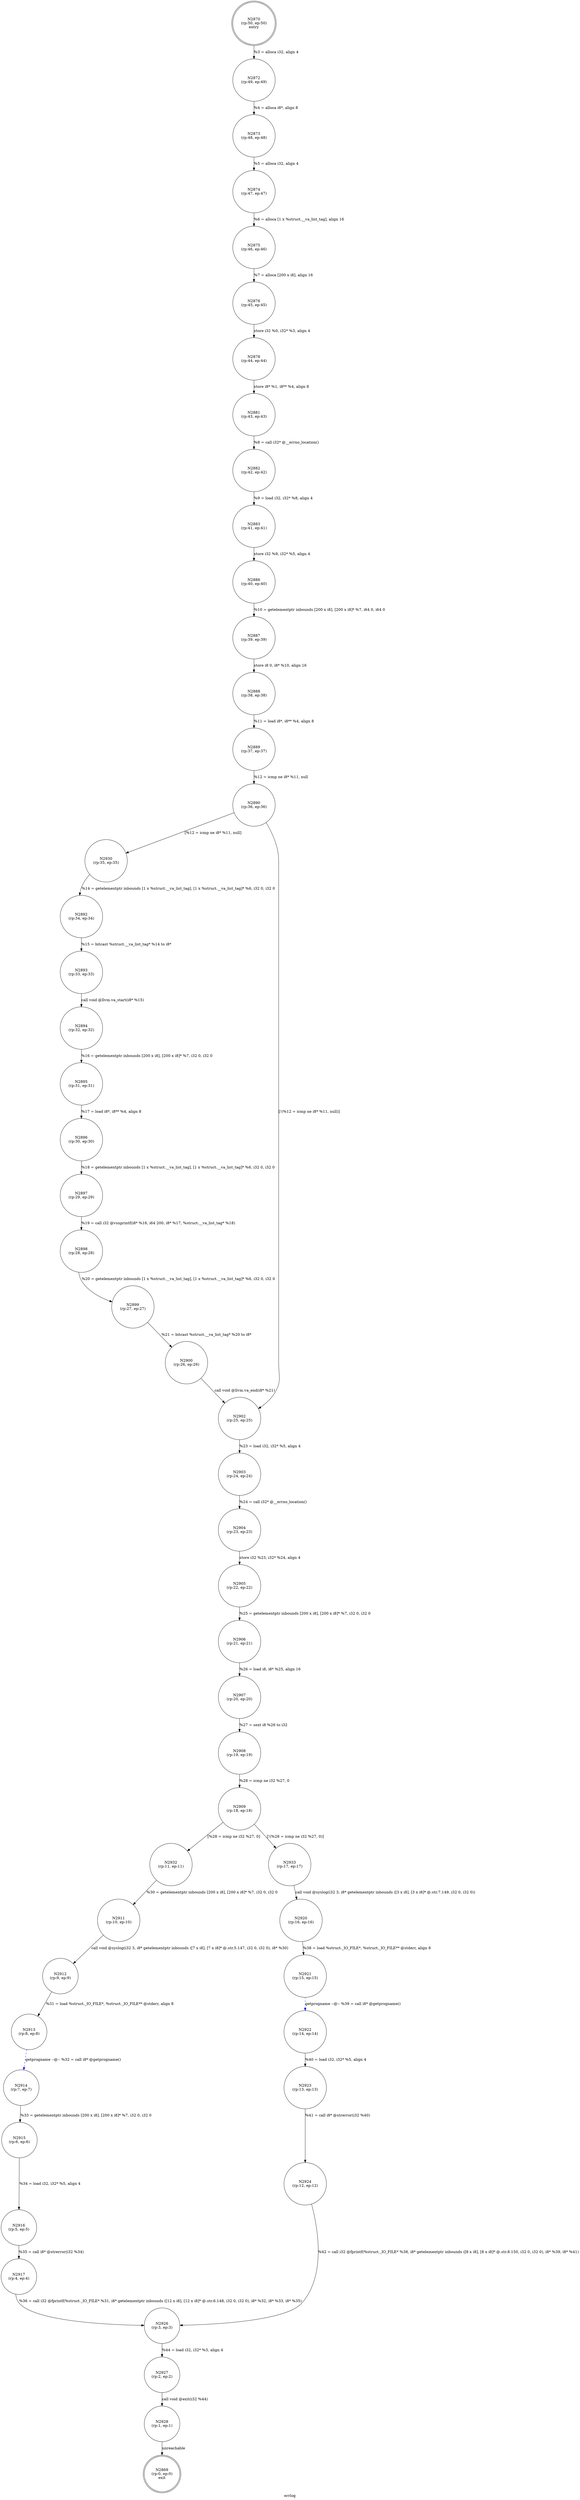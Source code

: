digraph errlog {
label="errlog"
2869 [label="N2869\n(rp:0, ep:0)\nexit", shape="doublecircle"]
2870 [label="N2870\n(rp:50, ep:50)\nentry", shape="doublecircle"]
2870 -> 2872 [label="%3 = alloca i32, align 4"]
2872 [label="N2872\n(rp:49, ep:49)", shape="circle"]
2872 -> 2873 [label="%4 = alloca i8*, align 8"]
2873 [label="N2873\n(rp:48, ep:48)", shape="circle"]
2873 -> 2874 [label="%5 = alloca i32, align 4"]
2874 [label="N2874\n(rp:47, ep:47)", shape="circle"]
2874 -> 2875 [label="%6 = alloca [1 x %struct.__va_list_tag], align 16"]
2875 [label="N2875\n(rp:46, ep:46)", shape="circle"]
2875 -> 2876 [label="%7 = alloca [200 x i8], align 16"]
2876 [label="N2876\n(rp:45, ep:45)", shape="circle"]
2876 -> 2878 [label="store i32 %0, i32* %3, align 4"]
2878 [label="N2878\n(rp:44, ep:44)", shape="circle"]
2878 -> 2881 [label="store i8* %1, i8** %4, align 8"]
2881 [label="N2881\n(rp:43, ep:43)", shape="circle"]
2881 -> 2882 [label="%8 = call i32* @__errno_location()"]
2882 [label="N2882\n(rp:42, ep:42)", shape="circle"]
2882 -> 2883 [label="%9 = load i32, i32* %8, align 4"]
2883 [label="N2883\n(rp:41, ep:41)", shape="circle"]
2883 -> 2886 [label="store i32 %9, i32* %5, align 4"]
2886 [label="N2886\n(rp:40, ep:40)", shape="circle"]
2886 -> 2887 [label="%10 = getelementptr inbounds [200 x i8], [200 x i8]* %7, i64 0, i64 0"]
2887 [label="N2887\n(rp:39, ep:39)", shape="circle"]
2887 -> 2888 [label="store i8 0, i8* %10, align 16"]
2888 [label="N2888\n(rp:38, ep:38)", shape="circle"]
2888 -> 2889 [label="%11 = load i8*, i8** %4, align 8"]
2889 [label="N2889\n(rp:37, ep:37)", shape="circle"]
2889 -> 2890 [label="%12 = icmp ne i8* %11, null"]
2890 [label="N2890\n(rp:36, ep:36)", shape="circle"]
2890 -> 2930 [label="[%12 = icmp ne i8* %11, null]"]
2890 -> 2902 [label="[!(%12 = icmp ne i8* %11, null)]"]
2892 [label="N2892\n(rp:34, ep:34)", shape="circle"]
2892 -> 2893 [label="%15 = bitcast %struct.__va_list_tag* %14 to i8*"]
2893 [label="N2893\n(rp:33, ep:33)", shape="circle"]
2893 -> 2894 [label="call void @llvm.va_start(i8* %15)"]
2894 [label="N2894\n(rp:32, ep:32)", shape="circle"]
2894 -> 2895 [label="%16 = getelementptr inbounds [200 x i8], [200 x i8]* %7, i32 0, i32 0"]
2895 [label="N2895\n(rp:31, ep:31)", shape="circle"]
2895 -> 2896 [label="%17 = load i8*, i8** %4, align 8"]
2896 [label="N2896\n(rp:30, ep:30)", shape="circle"]
2896 -> 2897 [label="%18 = getelementptr inbounds [1 x %struct.__va_list_tag], [1 x %struct.__va_list_tag]* %6, i32 0, i32 0"]
2897 [label="N2897\n(rp:29, ep:29)", shape="circle"]
2897 -> 2898 [label="%19 = call i32 @vsnprintf(i8* %16, i64 200, i8* %17, %struct.__va_list_tag* %18)"]
2898 [label="N2898\n(rp:28, ep:28)", shape="circle"]
2898 -> 2899 [label="%20 = getelementptr inbounds [1 x %struct.__va_list_tag], [1 x %struct.__va_list_tag]* %6, i32 0, i32 0"]
2899 [label="N2899\n(rp:27, ep:27)", shape="circle"]
2899 -> 2900 [label="%21 = bitcast %struct.__va_list_tag* %20 to i8*"]
2900 [label="N2900\n(rp:26, ep:26)", shape="circle"]
2900 -> 2902 [label="call void @llvm.va_end(i8* %21)"]
2902 [label="N2902\n(rp:25, ep:25)", shape="circle"]
2902 -> 2903 [label="%23 = load i32, i32* %5, align 4"]
2903 [label="N2903\n(rp:24, ep:24)", shape="circle"]
2903 -> 2904 [label="%24 = call i32* @__errno_location()"]
2904 [label="N2904\n(rp:23, ep:23)", shape="circle"]
2904 -> 2905 [label="store i32 %23, i32* %24, align 4"]
2905 [label="N2905\n(rp:22, ep:22)", shape="circle"]
2905 -> 2906 [label="%25 = getelementptr inbounds [200 x i8], [200 x i8]* %7, i32 0, i32 0"]
2906 [label="N2906\n(rp:21, ep:21)", shape="circle"]
2906 -> 2907 [label="%26 = load i8, i8* %25, align 16"]
2907 [label="N2907\n(rp:20, ep:20)", shape="circle"]
2907 -> 2908 [label="%27 = sext i8 %26 to i32"]
2908 [label="N2908\n(rp:19, ep:19)", shape="circle"]
2908 -> 2909 [label="%28 = icmp ne i32 %27, 0"]
2909 [label="N2909\n(rp:18, ep:18)", shape="circle"]
2909 -> 2932 [label="[%28 = icmp ne i32 %27, 0]"]
2909 -> 2933 [label="[!(%28 = icmp ne i32 %27, 0)]"]
2911 [label="N2911\n(rp:10, ep:10)", shape="circle"]
2911 -> 2912 [label="call void @syslog(i32 3, i8* getelementptr inbounds ([7 x i8], [7 x i8]* @.str.5.147, i32 0, i32 0), i8* %30)"]
2912 [label="N2912\n(rp:9, ep:9)", shape="circle"]
2912 -> 2913 [label="%31 = load %struct._IO_FILE*, %struct._IO_FILE** @stderr, align 8"]
2913 [label="N2913\n(rp:8, ep:8)", shape="circle"]
2913 -> 2914 [label="getprogname --@-- %32 = call i8* @getprogname()", style="dashed", color="blue"]
2914 [label="N2914\n(rp:7, ep:7)", shape="circle"]
2914 -> 2915 [label="%33 = getelementptr inbounds [200 x i8], [200 x i8]* %7, i32 0, i32 0"]
2915 [label="N2915\n(rp:6, ep:6)", shape="circle"]
2915 -> 2916 [label="%34 = load i32, i32* %5, align 4"]
2916 [label="N2916\n(rp:5, ep:5)", shape="circle"]
2916 -> 2917 [label="%35 = call i8* @strerror(i32 %34)"]
2917 [label="N2917\n(rp:4, ep:4)", shape="circle"]
2917 -> 2926 [label="%36 = call i32 @fprintf(%struct._IO_FILE* %31, i8* getelementptr inbounds ([12 x i8], [12 x i8]* @.str.6.148, i32 0, i32 0), i8* %32, i8* %33, i8* %35)"]
2920 [label="N2920\n(rp:16, ep:16)", shape="circle"]
2920 -> 2921 [label="%38 = load %struct._IO_FILE*, %struct._IO_FILE** @stderr, align 8"]
2921 [label="N2921\n(rp:15, ep:15)", shape="circle"]
2921 -> 2922 [label="getprogname --@-- %39 = call i8* @getprogname()", style="dashed", color="blue"]
2922 [label="N2922\n(rp:14, ep:14)", shape="circle"]
2922 -> 2923 [label="%40 = load i32, i32* %5, align 4"]
2923 [label="N2923\n(rp:13, ep:13)", shape="circle"]
2923 -> 2924 [label="%41 = call i8* @strerror(i32 %40)"]
2924 [label="N2924\n(rp:12, ep:12)", shape="circle"]
2924 -> 2926 [label="%42 = call i32 @fprintf(%struct._IO_FILE* %38, i8* getelementptr inbounds ([8 x i8], [8 x i8]* @.str.8.150, i32 0, i32 0), i8* %39, i8* %41)"]
2926 [label="N2926\n(rp:3, ep:3)", shape="circle"]
2926 -> 2927 [label="%44 = load i32, i32* %3, align 4"]
2927 [label="N2927\n(rp:2, ep:2)", shape="circle"]
2927 -> 2928 [label="call void @exit(i32 %44)"]
2928 [label="N2928\n(rp:1, ep:1)", shape="circle"]
2928 -> 2869 [label="unreachable"]
2930 [label="N2930\n(rp:35, ep:35)", shape="circle"]
2930 -> 2892 [label="%14 = getelementptr inbounds [1 x %struct.__va_list_tag], [1 x %struct.__va_list_tag]* %6, i32 0, i32 0"]
2932 [label="N2932\n(rp:11, ep:11)", shape="circle"]
2932 -> 2911 [label="%30 = getelementptr inbounds [200 x i8], [200 x i8]* %7, i32 0, i32 0"]
2933 [label="N2933\n(rp:17, ep:17)", shape="circle"]
2933 -> 2920 [label="call void @syslog(i32 3, i8* getelementptr inbounds ([3 x i8], [3 x i8]* @.str.7.149, i32 0, i32 0))"]
}

